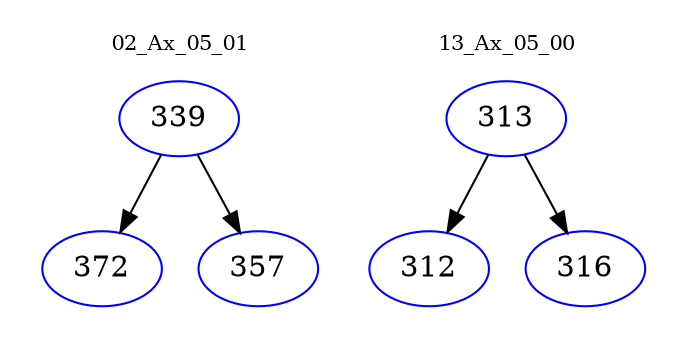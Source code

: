 digraph{
subgraph cluster_0 {
color = white
label = "02_Ax_05_01";
fontsize=10;
T0_339 [label="339", color="blue"]
T0_339 -> T0_372 [color="black"]
T0_372 [label="372", color="blue"]
T0_339 -> T0_357 [color="black"]
T0_357 [label="357", color="blue"]
}
subgraph cluster_1 {
color = white
label = "13_Ax_05_00";
fontsize=10;
T1_313 [label="313", color="blue"]
T1_313 -> T1_312 [color="black"]
T1_312 [label="312", color="blue"]
T1_313 -> T1_316 [color="black"]
T1_316 [label="316", color="blue"]
}
}
